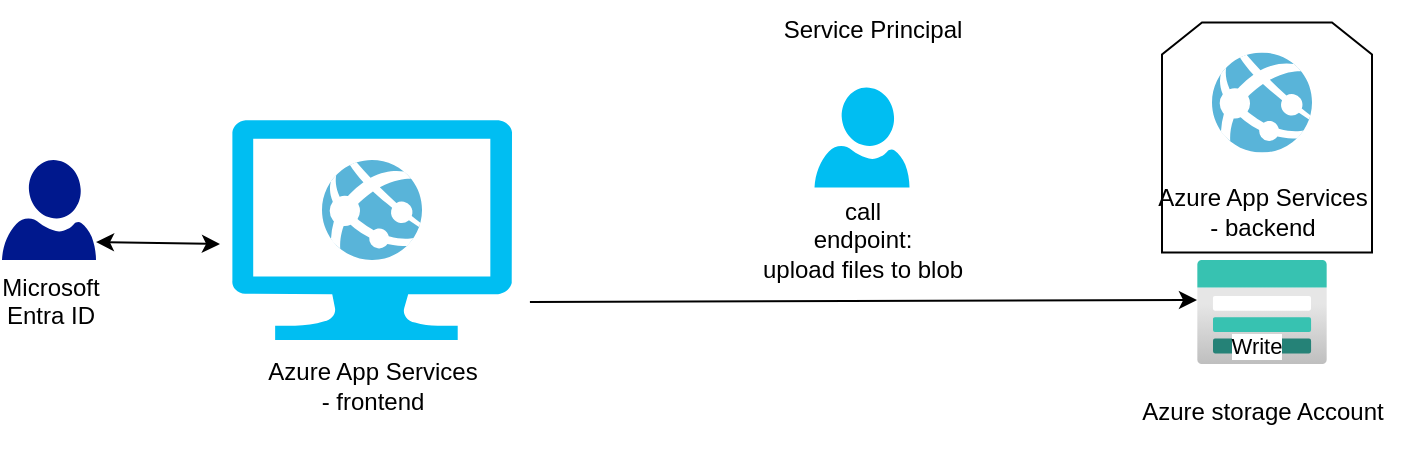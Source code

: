 <mxfile version="26.0.13">
  <diagram name="Page-1" id="osoYe64SteGy93Iwhra8">
    <mxGraphModel dx="2261" dy="738" grid="1" gridSize="10" guides="1" tooltips="1" connect="1" arrows="1" fold="1" page="1" pageScale="1" pageWidth="827" pageHeight="1169" math="0" shadow="0">
      <root>
        <mxCell id="0" />
        <mxCell id="1" parent="0" />
        <mxCell id="rUOn_wYNrY0pTENIG_aQ-7" value="" style="shape=loopLimit;whiteSpace=wrap;html=1;" vertex="1" parent="1">
          <mxGeometry x="490" y="301.25" width="105" height="115" as="geometry" />
        </mxCell>
        <mxCell id="rUOn_wYNrY0pTENIG_aQ-1" value="" style="verticalLabelPosition=bottom;html=1;verticalAlign=top;align=center;strokeColor=none;fillColor=#00BEF2;shape=mxgraph.azure.computer;pointerEvents=1;" vertex="1" parent="1">
          <mxGeometry x="25" y="350" width="140" height="110" as="geometry" />
        </mxCell>
        <mxCell id="rUOn_wYNrY0pTENIG_aQ-2" value="" style="image;sketch=0;aspect=fixed;html=1;points=[];align=center;fontSize=12;image=img/lib/mscae/App_Services.svg;" vertex="1" parent="1">
          <mxGeometry x="70" y="370" width="50" height="50" as="geometry" />
        </mxCell>
        <mxCell id="rUOn_wYNrY0pTENIG_aQ-3" value="Azure App Services &lt;br&gt;- frontend" style="text;html=1;align=center;verticalAlign=middle;resizable=0;points=[];autosize=1;strokeColor=none;fillColor=none;" vertex="1" parent="1">
          <mxGeometry x="30" y="463" width="130" height="40" as="geometry" />
        </mxCell>
        <mxCell id="rUOn_wYNrY0pTENIG_aQ-4" value="" style="shape=image;html=1;verticalAlign=top;verticalLabelPosition=bottom;labelBackgroundColor=#ffffff;imageAspect=0;aspect=fixed;image=https://cdn1.iconfinder.com/data/icons/ionicons-fill-vol-2/512/logo-javascript-128.png" vertex="1" parent="1">
          <mxGeometry x="25" y="330" width="50" height="50" as="geometry" />
        </mxCell>
        <mxCell id="rUOn_wYNrY0pTENIG_aQ-5" value="" style="image;sketch=0;aspect=fixed;html=1;points=[];align=center;fontSize=12;image=img/lib/mscae/App_Services.svg;" vertex="1" parent="1">
          <mxGeometry x="515" y="316.25" width="50" height="50" as="geometry" />
        </mxCell>
        <mxCell id="rUOn_wYNrY0pTENIG_aQ-6" value="Azure App Services &lt;br&gt;- backend" style="text;html=1;align=center;verticalAlign=middle;resizable=0;points=[];autosize=1;strokeColor=none;fillColor=none;" vertex="1" parent="1">
          <mxGeometry x="475" y="376.25" width="130" height="40" as="geometry" />
        </mxCell>
        <mxCell id="rUOn_wYNrY0pTENIG_aQ-8" value="" style="image;aspect=fixed;html=1;points=[];align=center;fontSize=12;image=img/lib/azure2/storage/Storage_Accounts.svg;" vertex="1" parent="1">
          <mxGeometry x="507.5" y="420" width="65" height="52" as="geometry" />
        </mxCell>
        <mxCell id="rUOn_wYNrY0pTENIG_aQ-9" value="Azure storage Account&lt;div&gt;&lt;br&gt;&lt;/div&gt;" style="text;html=1;align=center;verticalAlign=middle;resizable=0;points=[];autosize=1;strokeColor=none;fillColor=none;" vertex="1" parent="1">
          <mxGeometry x="470" y="483" width="140" height="40" as="geometry" />
        </mxCell>
        <mxCell id="rUOn_wYNrY0pTENIG_aQ-11" value="call&lt;br&gt;endpoint:&lt;br&gt;upload files to blob" style="text;html=1;align=center;verticalAlign=middle;resizable=0;points=[];autosize=1;strokeColor=none;fillColor=none;" vertex="1" parent="1">
          <mxGeometry x="280" y="380" width="120" height="60" as="geometry" />
        </mxCell>
        <mxCell id="rUOn_wYNrY0pTENIG_aQ-15" value="" style="endArrow=classic;html=1;rounded=0;exitX=1.064;exitY=0.827;exitDx=0;exitDy=0;exitPerimeter=0;entryX=0;entryY=0.385;entryDx=0;entryDy=0;entryPerimeter=0;" edge="1" parent="1" source="rUOn_wYNrY0pTENIG_aQ-1" target="rUOn_wYNrY0pTENIG_aQ-8">
          <mxGeometry width="50" height="50" relative="1" as="geometry">
            <mxPoint x="390" y="410" as="sourcePoint" />
            <mxPoint x="440" y="360" as="targetPoint" />
          </mxGeometry>
        </mxCell>
        <mxCell id="rUOn_wYNrY0pTENIG_aQ-18" value="Write" style="edgeLabel;html=1;align=center;verticalAlign=middle;resizable=0;points=[];" vertex="1" connectable="0" parent="rUOn_wYNrY0pTENIG_aQ-15">
          <mxGeometry x="-0.532" y="2" relative="1" as="geometry">
            <mxPoint x="285" y="24" as="offset" />
          </mxGeometry>
        </mxCell>
        <mxCell id="rUOn_wYNrY0pTENIG_aQ-19" value="" style="verticalLabelPosition=bottom;html=1;verticalAlign=top;align=center;strokeColor=none;fillColor=#00BEF2;shape=mxgraph.azure.user;" vertex="1" parent="1">
          <mxGeometry x="316.25" y="333.75" width="47.5" height="50" as="geometry" />
        </mxCell>
        <mxCell id="rUOn_wYNrY0pTENIG_aQ-20" value="Service Principal" style="text;html=1;align=center;verticalAlign=middle;resizable=0;points=[];autosize=1;strokeColor=none;fillColor=none;" vertex="1" parent="1">
          <mxGeometry x="290" y="290" width="110" height="30" as="geometry" />
        </mxCell>
        <mxCell id="rUOn_wYNrY0pTENIG_aQ-21" value="Microsoft&lt;br&gt;Entra ID" style="sketch=0;aspect=fixed;pointerEvents=1;shadow=0;dashed=0;html=1;strokeColor=none;labelPosition=center;verticalLabelPosition=bottom;verticalAlign=top;align=center;fillColor=#00188D;shape=mxgraph.azure.user" vertex="1" parent="1">
          <mxGeometry x="-90" y="370" width="47" height="50" as="geometry" />
        </mxCell>
        <mxCell id="rUOn_wYNrY0pTENIG_aQ-22" value="" style="endArrow=classic;startArrow=classic;html=1;rounded=0;exitX=0.5;exitY=0;exitDx=0;exitDy=0;exitPerimeter=0;entryX=-0.043;entryY=0.564;entryDx=0;entryDy=0;entryPerimeter=0;" edge="1" parent="1" target="rUOn_wYNrY0pTENIG_aQ-1">
          <mxGeometry width="50" height="50" relative="1" as="geometry">
            <mxPoint x="-43" y="411" as="sourcePoint" />
            <mxPoint x="63" y="360" as="targetPoint" />
          </mxGeometry>
        </mxCell>
      </root>
    </mxGraphModel>
  </diagram>
</mxfile>
